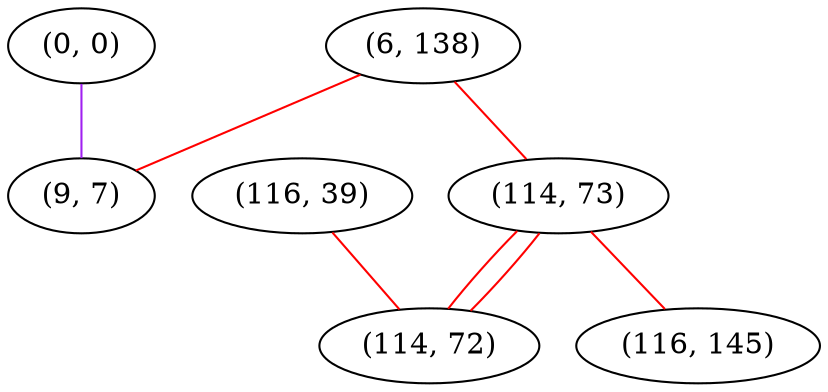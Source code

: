 graph "" {
"(0, 0)";
"(6, 138)";
"(116, 39)";
"(114, 73)";
"(114, 72)";
"(116, 145)";
"(9, 7)";
"(0, 0)" -- "(9, 7)"  [color=purple, key=0, weight=4];
"(6, 138)" -- "(114, 73)"  [color=red, key=0, weight=1];
"(6, 138)" -- "(9, 7)"  [color=red, key=0, weight=1];
"(116, 39)" -- "(114, 72)"  [color=red, key=0, weight=1];
"(114, 73)" -- "(114, 72)"  [color=red, key=0, weight=1];
"(114, 73)" -- "(114, 72)"  [color=red, key=1, weight=1];
"(114, 73)" -- "(116, 145)"  [color=red, key=0, weight=1];
}
